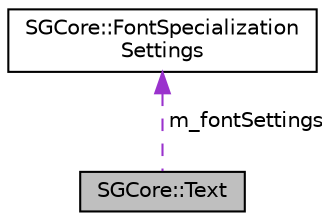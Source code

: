 digraph "SGCore::Text"
{
 // LATEX_PDF_SIZE
  edge [fontname="Helvetica",fontsize="10",labelfontname="Helvetica",labelfontsize="10"];
  node [fontname="Helvetica",fontsize="10",shape=record];
  Node1 [label="SGCore::Text",height=0.2,width=0.4,color="black", fillcolor="grey75", style="filled", fontcolor="black",tooltip=" "];
  Node2 -> Node1 [dir="back",color="darkorchid3",fontsize="10",style="dashed",label=" m_fontSettings" ];
  Node2 [label="SGCore::FontSpecialization\lSettings",height=0.2,width=0.4,color="black", fillcolor="white", style="filled",URL="$structSGCore_1_1FontSpecializationSettings.html",tooltip=" "];
}
